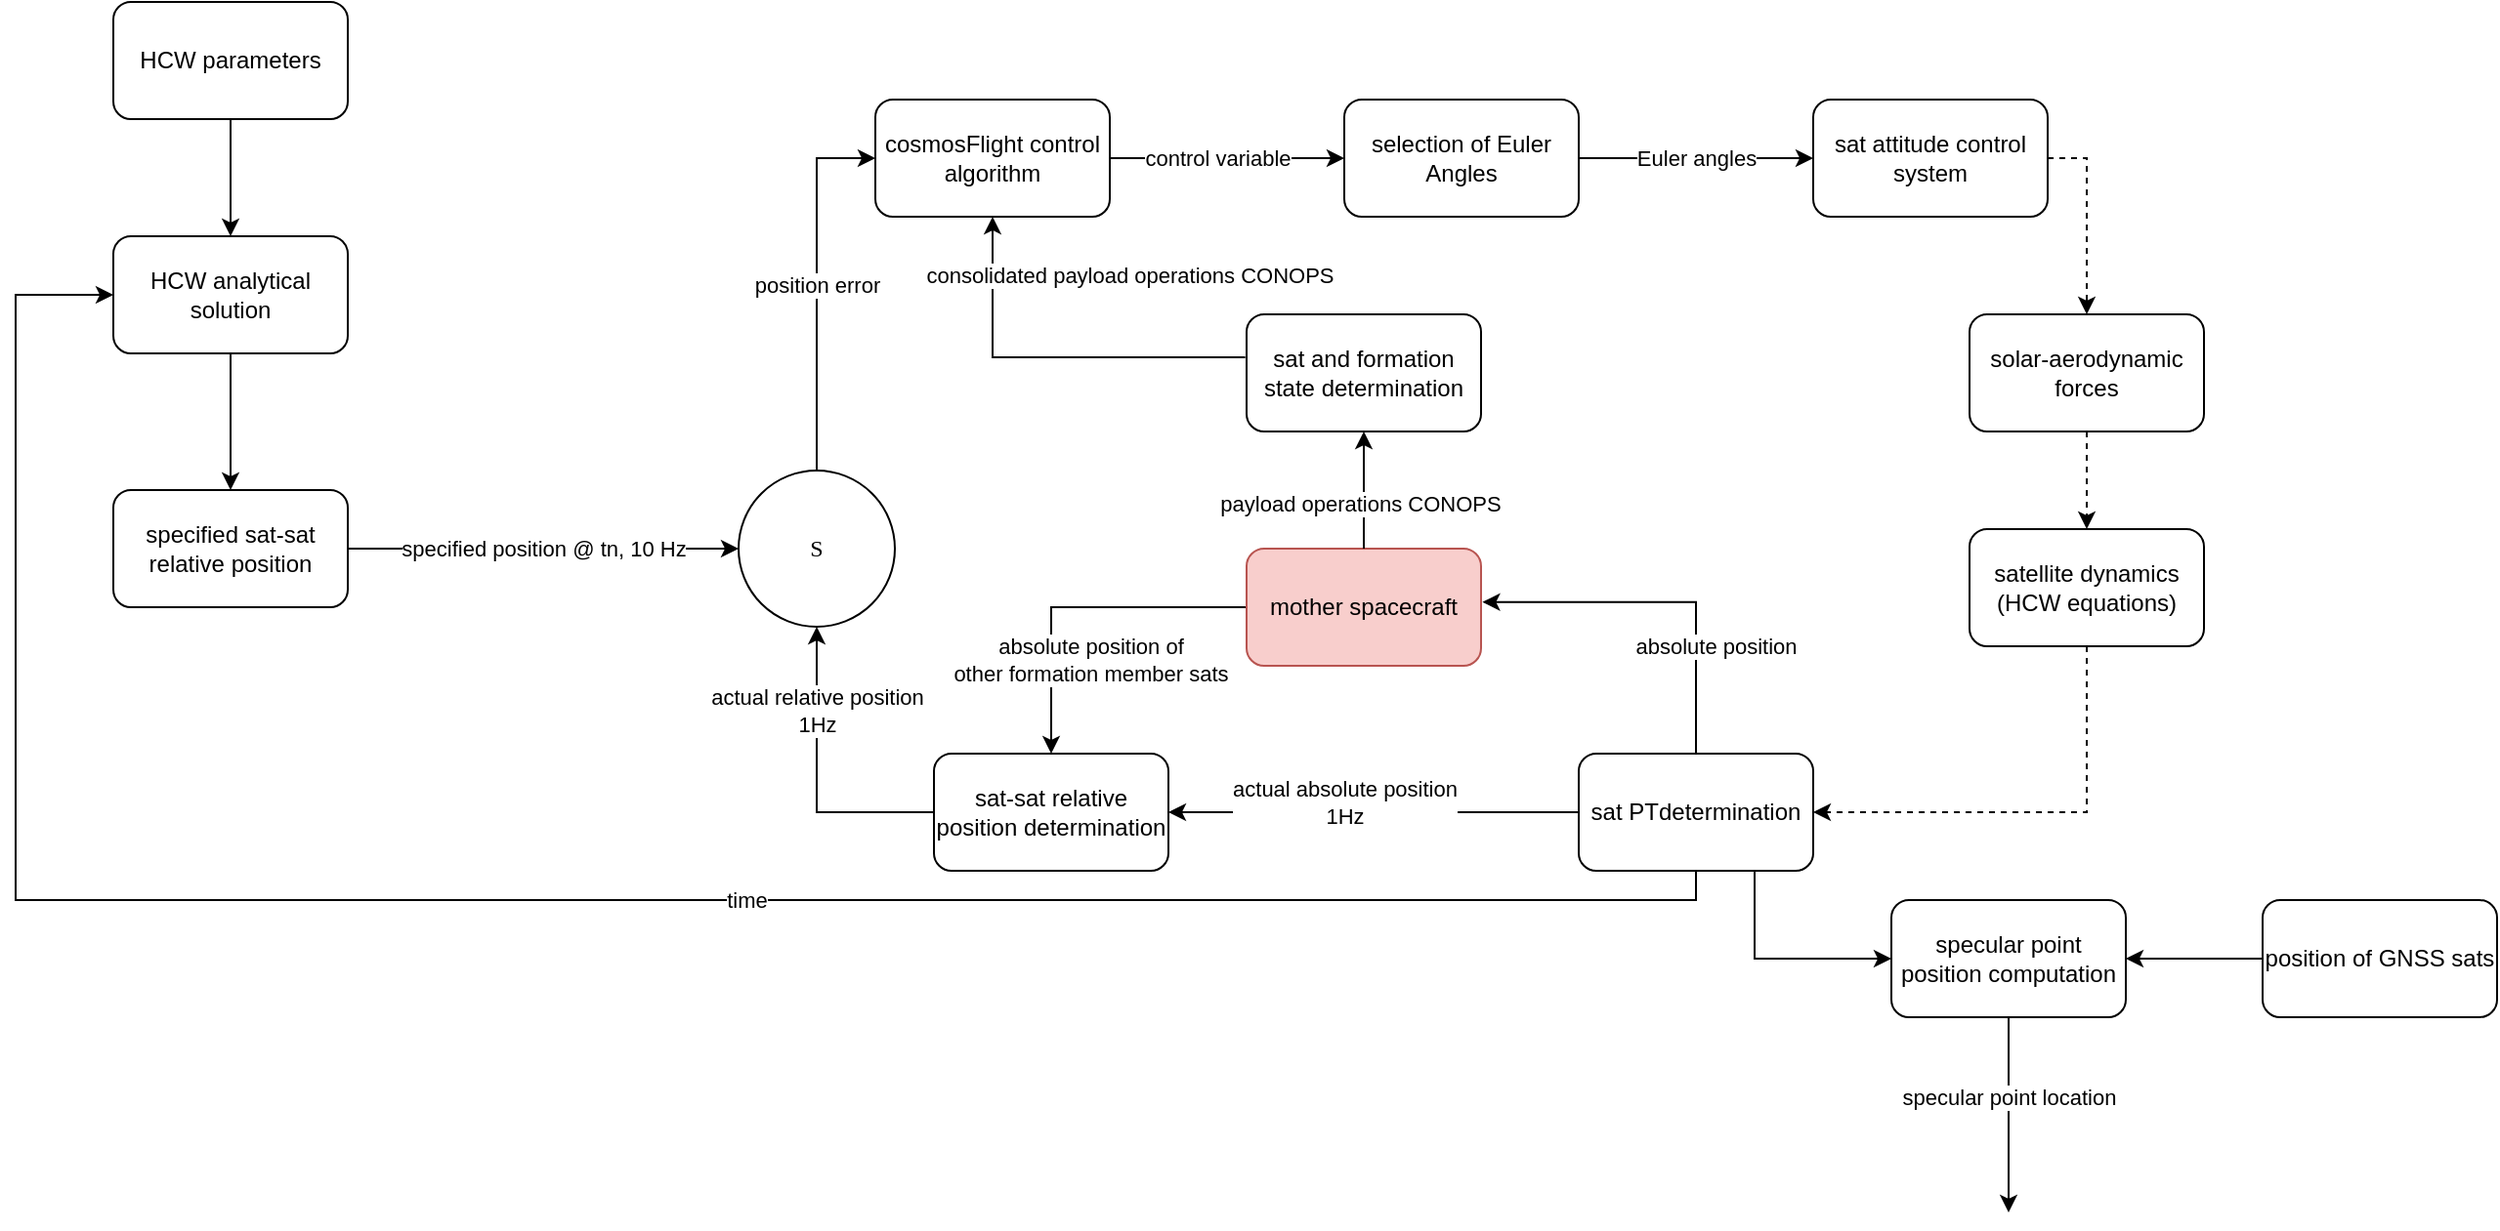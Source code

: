 <mxfile version="20.7.4" type="github">
  <diagram id="Xfj5n7e3JJY6A1mSw3fe" name="Page-1">
    <mxGraphModel dx="2778" dy="1014" grid="1" gridSize="10" guides="1" tooltips="1" connect="1" arrows="1" fold="1" page="1" pageScale="1" pageWidth="827" pageHeight="1169" math="0" shadow="0">
      <root>
        <mxCell id="0" />
        <mxCell id="1" parent="0" />
        <mxCell id="DxF82iQ1Xe6bMLV_p6Q5-1" value="&lt;font face=&quot;greekC&quot;&gt;S&lt;/font&gt;" style="ellipse;whiteSpace=wrap;html=1;aspect=fixed;" parent="1" vertex="1">
          <mxGeometry x="210" y="440" width="80" height="80" as="geometry" />
        </mxCell>
        <mxCell id="DxF82iQ1Xe6bMLV_p6Q5-9" value="actual relative position&lt;br&gt;1Hz" style="edgeStyle=orthogonalEdgeStyle;rounded=0;orthogonalLoop=1;jettySize=auto;html=1;exitX=0;exitY=0.5;exitDx=0;exitDy=0;entryX=0.5;entryY=1;entryDx=0;entryDy=0;startArrow=none;" parent="1" source="y4cqsh2HeKVNznNm2pZd-14" target="DxF82iQ1Xe6bMLV_p6Q5-1" edge="1">
          <mxGeometry x="0.442" relative="1" as="geometry">
            <mxPoint as="offset" />
          </mxGeometry>
        </mxCell>
        <mxCell id="y4cqsh2HeKVNznNm2pZd-27" style="edgeStyle=orthogonalEdgeStyle;rounded=0;orthogonalLoop=1;jettySize=auto;html=1;entryX=0;entryY=0.5;entryDx=0;entryDy=0;exitX=0.75;exitY=1;exitDx=0;exitDy=0;" parent="1" source="DxF82iQ1Xe6bMLV_p6Q5-5" target="y4cqsh2HeKVNznNm2pZd-24" edge="1">
          <mxGeometry relative="1" as="geometry">
            <mxPoint x="870" y="660" as="sourcePoint" />
          </mxGeometry>
        </mxCell>
        <mxCell id="DxF82iQ1Xe6bMLV_p6Q5-5" value="sat PTdetermination" style="rounded=1;whiteSpace=wrap;html=1;" parent="1" vertex="1">
          <mxGeometry x="640" y="585" width="120" height="60" as="geometry" />
        </mxCell>
        <mxCell id="DxF82iQ1Xe6bMLV_p6Q5-11" value="cosmosFlight control algorithm" style="rounded=1;whiteSpace=wrap;html=1;" parent="1" vertex="1">
          <mxGeometry x="280" y="250" width="120" height="60" as="geometry" />
        </mxCell>
        <mxCell id="DxF82iQ1Xe6bMLV_p6Q5-12" value="position error" style="edgeStyle=orthogonalEdgeStyle;rounded=0;orthogonalLoop=1;jettySize=auto;html=1;exitX=0.5;exitY=0;exitDx=0;exitDy=0;entryX=0;entryY=0.5;entryDx=0;entryDy=0;" parent="1" source="DxF82iQ1Xe6bMLV_p6Q5-1" target="DxF82iQ1Xe6bMLV_p6Q5-11" edge="1">
          <mxGeometry relative="1" as="geometry">
            <mxPoint x="420" y="510" as="sourcePoint" />
            <mxPoint x="260" y="430" as="targetPoint" />
          </mxGeometry>
        </mxCell>
        <mxCell id="DxF82iQ1Xe6bMLV_p6Q5-14" value="sat attitude control system" style="rounded=1;whiteSpace=wrap;html=1;" parent="1" vertex="1">
          <mxGeometry x="760" y="250" width="120" height="60" as="geometry" />
        </mxCell>
        <mxCell id="DxF82iQ1Xe6bMLV_p6Q5-16" value="Euler angles" style="edgeStyle=orthogonalEdgeStyle;rounded=0;orthogonalLoop=1;jettySize=auto;html=1;exitX=1;exitY=0.5;exitDx=0;exitDy=0;entryX=0;entryY=0.5;entryDx=0;entryDy=0;" parent="1" source="y4cqsh2HeKVNznNm2pZd-3" target="DxF82iQ1Xe6bMLV_p6Q5-14" edge="1">
          <mxGeometry relative="1" as="geometry">
            <mxPoint x="260" y="350" as="sourcePoint" />
            <mxPoint x="420" y="290" as="targetPoint" />
            <mxPoint as="offset" />
          </mxGeometry>
        </mxCell>
        <mxCell id="DxF82iQ1Xe6bMLV_p6Q5-18" value="specified position @ tn, 10 Hz" style="edgeStyle=orthogonalEdgeStyle;rounded=0;orthogonalLoop=1;jettySize=auto;html=1;entryX=0;entryY=0.5;entryDx=0;entryDy=0;exitX=1;exitY=0.5;exitDx=0;exitDy=0;" parent="1" source="y4cqsh2HeKVNznNm2pZd-16" target="DxF82iQ1Xe6bMLV_p6Q5-1" edge="1">
          <mxGeometry relative="1" as="geometry">
            <mxPoint x="40" y="420" as="sourcePoint" />
            <mxPoint y="290" as="targetPoint" />
          </mxGeometry>
        </mxCell>
        <mxCell id="y4cqsh2HeKVNznNm2pZd-1" value="satellite dynamics (HCW equations)" style="rounded=1;whiteSpace=wrap;html=1;" parent="1" vertex="1">
          <mxGeometry x="840" y="470" width="120" height="60" as="geometry" />
        </mxCell>
        <mxCell id="y4cqsh2HeKVNznNm2pZd-2" value="" style="edgeStyle=orthogonalEdgeStyle;rounded=0;orthogonalLoop=1;jettySize=auto;html=1;exitX=0.5;exitY=1;exitDx=0;exitDy=0;entryX=0.5;entryY=0;entryDx=0;entryDy=0;dashed=1;startArrow=none;" parent="1" source="y4cqsh2HeKVNznNm2pZd-7" target="y4cqsh2HeKVNznNm2pZd-1" edge="1">
          <mxGeometry x="0.429" relative="1" as="geometry">
            <mxPoint x="900" y="460.0" as="sourcePoint" />
            <mxPoint x="710" y="440" as="targetPoint" />
            <mxPoint as="offset" />
          </mxGeometry>
        </mxCell>
        <mxCell id="y4cqsh2HeKVNznNm2pZd-3" value="selection of Euler Angles" style="rounded=1;whiteSpace=wrap;html=1;" parent="1" vertex="1">
          <mxGeometry x="520" y="250" width="120" height="60" as="geometry" />
        </mxCell>
        <mxCell id="y4cqsh2HeKVNznNm2pZd-4" value="control variable" style="edgeStyle=orthogonalEdgeStyle;rounded=0;orthogonalLoop=1;jettySize=auto;html=1;exitX=1;exitY=0.5;exitDx=0;exitDy=0;entryX=0;entryY=0.5;entryDx=0;entryDy=0;" parent="1" source="DxF82iQ1Xe6bMLV_p6Q5-11" target="y4cqsh2HeKVNznNm2pZd-3" edge="1">
          <mxGeometry x="-0.091" relative="1" as="geometry">
            <mxPoint x="260" y="350" as="sourcePoint" />
            <mxPoint x="350" y="290" as="targetPoint" />
            <mxPoint as="offset" />
          </mxGeometry>
        </mxCell>
        <mxCell id="y4cqsh2HeKVNznNm2pZd-5" value="" style="edgeStyle=orthogonalEdgeStyle;rounded=0;orthogonalLoop=1;jettySize=auto;html=1;exitX=0.5;exitY=1;exitDx=0;exitDy=0;entryX=1;entryY=0.5;entryDx=0;entryDy=0;dashed=1;" parent="1" source="y4cqsh2HeKVNznNm2pZd-1" target="DxF82iQ1Xe6bMLV_p6Q5-5" edge="1">
          <mxGeometry relative="1" as="geometry">
            <mxPoint x="340" y="640" as="sourcePoint" />
            <mxPoint x="260" y="490" as="targetPoint" />
          </mxGeometry>
        </mxCell>
        <mxCell id="y4cqsh2HeKVNznNm2pZd-7" value="solar-aerodynamic forces" style="rounded=1;whiteSpace=wrap;html=1;" parent="1" vertex="1">
          <mxGeometry x="840" y="360" width="120" height="60" as="geometry" />
        </mxCell>
        <mxCell id="y4cqsh2HeKVNznNm2pZd-9" value="" style="edgeStyle=orthogonalEdgeStyle;rounded=0;orthogonalLoop=1;jettySize=auto;html=1;exitX=1;exitY=0.5;exitDx=0;exitDy=0;dashed=1;startArrow=none;" parent="1" source="DxF82iQ1Xe6bMLV_p6Q5-14" target="y4cqsh2HeKVNznNm2pZd-7" edge="1">
          <mxGeometry x="0.429" relative="1" as="geometry">
            <mxPoint x="910" y="410" as="sourcePoint" />
            <mxPoint x="910" y="450" as="targetPoint" />
            <mxPoint as="offset" />
          </mxGeometry>
        </mxCell>
        <mxCell id="y4cqsh2HeKVNznNm2pZd-10" value="HCW analytical solution" style="rounded=1;whiteSpace=wrap;html=1;" parent="1" vertex="1">
          <mxGeometry x="-110" y="320" width="120" height="60" as="geometry" />
        </mxCell>
        <mxCell id="y4cqsh2HeKVNznNm2pZd-11" value="HCW parameters" style="rounded=1;whiteSpace=wrap;html=1;" parent="1" vertex="1">
          <mxGeometry x="-110" y="200" width="120" height="60" as="geometry" />
        </mxCell>
        <mxCell id="y4cqsh2HeKVNznNm2pZd-12" value="" style="edgeStyle=orthogonalEdgeStyle;rounded=0;orthogonalLoop=1;jettySize=auto;html=1;exitX=0.5;exitY=1;exitDx=0;exitDy=0;entryX=0.5;entryY=0;entryDx=0;entryDy=0;" parent="1" source="y4cqsh2HeKVNznNm2pZd-11" target="y4cqsh2HeKVNznNm2pZd-10" edge="1">
          <mxGeometry relative="1" as="geometry">
            <mxPoint x="450" y="580" as="sourcePoint" />
            <mxPoint x="180" y="480" as="targetPoint" />
          </mxGeometry>
        </mxCell>
        <mxCell id="y4cqsh2HeKVNznNm2pZd-14" value="sat-sat relative position determination" style="rounded=1;whiteSpace=wrap;html=1;" parent="1" vertex="1">
          <mxGeometry x="310" y="585" width="120" height="60" as="geometry" />
        </mxCell>
        <mxCell id="y4cqsh2HeKVNznNm2pZd-16" value="specified sat-sat relative position" style="rounded=1;whiteSpace=wrap;html=1;" parent="1" vertex="1">
          <mxGeometry x="-110" y="450" width="120" height="60" as="geometry" />
        </mxCell>
        <mxCell id="y4cqsh2HeKVNznNm2pZd-17" value="" style="edgeStyle=orthogonalEdgeStyle;rounded=0;orthogonalLoop=1;jettySize=auto;html=1;exitX=0.5;exitY=1;exitDx=0;exitDy=0;entryX=0.5;entryY=0;entryDx=0;entryDy=0;" parent="1" source="y4cqsh2HeKVNznNm2pZd-10" target="y4cqsh2HeKVNznNm2pZd-16" edge="1">
          <mxGeometry relative="1" as="geometry">
            <mxPoint x="-40" y="260" as="sourcePoint" />
            <mxPoint x="-40" y="310" as="targetPoint" />
          </mxGeometry>
        </mxCell>
        <mxCell id="y4cqsh2HeKVNznNm2pZd-20" value="actual absolute position&lt;br&gt;1Hz" style="edgeStyle=orthogonalEdgeStyle;rounded=0;orthogonalLoop=1;jettySize=auto;html=1;exitX=0;exitY=0.5;exitDx=0;exitDy=0;entryX=1;entryY=0.5;entryDx=0;entryDy=0;startArrow=none;" parent="1" source="DxF82iQ1Xe6bMLV_p6Q5-5" target="y4cqsh2HeKVNznNm2pZd-14" edge="1">
          <mxGeometry x="0.143" y="-5" relative="1" as="geometry">
            <mxPoint x="480" y="630" as="sourcePoint" />
            <mxPoint x="260" y="530" as="targetPoint" />
            <mxPoint as="offset" />
          </mxGeometry>
        </mxCell>
        <mxCell id="y4cqsh2HeKVNznNm2pZd-21" value="absolute position of&lt;br&gt;other formation member sats" style="edgeStyle=orthogonalEdgeStyle;rounded=0;orthogonalLoop=1;jettySize=auto;html=1;entryX=0.5;entryY=0;entryDx=0;entryDy=0;startArrow=none;exitX=0;exitY=0.5;exitDx=0;exitDy=0;" parent="1" source="y4cqsh2HeKVNznNm2pZd-31" target="y4cqsh2HeKVNznNm2pZd-14" edge="1">
          <mxGeometry x="0.45" y="20" relative="1" as="geometry">
            <mxPoint x="460" y="510" as="sourcePoint" />
            <mxPoint x="270" y="540" as="targetPoint" />
            <mxPoint as="offset" />
          </mxGeometry>
        </mxCell>
        <mxCell id="y4cqsh2HeKVNznNm2pZd-24" value="specular point position computation" style="rounded=1;whiteSpace=wrap;html=1;" parent="1" vertex="1">
          <mxGeometry x="800" y="660" width="120" height="60" as="geometry" />
        </mxCell>
        <mxCell id="y4cqsh2HeKVNznNm2pZd-26" style="edgeStyle=orthogonalEdgeStyle;rounded=0;orthogonalLoop=1;jettySize=auto;html=1;entryX=1;entryY=0.5;entryDx=0;entryDy=0;" parent="1" source="y4cqsh2HeKVNznNm2pZd-25" target="y4cqsh2HeKVNznNm2pZd-24" edge="1">
          <mxGeometry relative="1" as="geometry" />
        </mxCell>
        <mxCell id="y4cqsh2HeKVNznNm2pZd-25" value="position of GNSS sats" style="rounded=1;whiteSpace=wrap;html=1;" parent="1" vertex="1">
          <mxGeometry x="990" y="660" width="120" height="60" as="geometry" />
        </mxCell>
        <mxCell id="y4cqsh2HeKVNznNm2pZd-29" value="specular point location" style="edgeStyle=orthogonalEdgeStyle;rounded=0;orthogonalLoop=1;jettySize=auto;html=1;exitX=0.5;exitY=1;exitDx=0;exitDy=0;startArrow=none;" parent="1" source="y4cqsh2HeKVNznNm2pZd-24" edge="1">
          <mxGeometry x="-0.188" relative="1" as="geometry">
            <mxPoint x="870" y="850" as="sourcePoint" />
            <mxPoint x="860" y="820" as="targetPoint" />
            <mxPoint as="offset" />
          </mxGeometry>
        </mxCell>
        <mxCell id="y4cqsh2HeKVNznNm2pZd-30" value="time" style="edgeStyle=orthogonalEdgeStyle;rounded=0;orthogonalLoop=1;jettySize=auto;html=1;startArrow=none;entryX=0;entryY=0.5;entryDx=0;entryDy=0;" parent="1" source="DxF82iQ1Xe6bMLV_p6Q5-5" target="y4cqsh2HeKVNznNm2pZd-10" edge="1">
          <mxGeometry x="-0.188" relative="1" as="geometry">
            <mxPoint x="770" y="570" as="sourcePoint" />
            <mxPoint x="-300" y="320" as="targetPoint" />
            <mxPoint as="offset" />
            <Array as="points">
              <mxPoint x="700" y="660" />
              <mxPoint x="-160" y="660" />
              <mxPoint x="-160" y="350" />
            </Array>
          </mxGeometry>
        </mxCell>
        <mxCell id="y4cqsh2HeKVNznNm2pZd-31" value="mother spacecraft" style="rounded=1;whiteSpace=wrap;html=1;fillColor=#f8cecc;strokeColor=#b85450;" parent="1" vertex="1">
          <mxGeometry x="470" y="480" width="120" height="60" as="geometry" />
        </mxCell>
        <mxCell id="y4cqsh2HeKVNznNm2pZd-33" value="absolute position" style="edgeStyle=orthogonalEdgeStyle;rounded=0;orthogonalLoop=1;jettySize=auto;html=1;exitX=0.5;exitY=0;exitDx=0;exitDy=0;startArrow=none;entryX=1.006;entryY=0.456;entryDx=0;entryDy=0;entryPerimeter=0;" parent="1" source="DxF82iQ1Xe6bMLV_p6Q5-5" target="y4cqsh2HeKVNznNm2pZd-31" edge="1">
          <mxGeometry x="-0.411" y="-10" relative="1" as="geometry">
            <mxPoint x="980" y="680" as="sourcePoint" />
            <mxPoint x="760" y="760" as="targetPoint" />
            <mxPoint as="offset" />
          </mxGeometry>
        </mxCell>
        <mxCell id="h0956imqwXbQfuDrspQU-1" value="consolidated payload operations CONOPS" style="edgeStyle=orthogonalEdgeStyle;rounded=0;orthogonalLoop=1;jettySize=auto;html=1;entryX=0.5;entryY=1;entryDx=0;entryDy=0;startArrow=none;exitX=-0.006;exitY=0.367;exitDx=0;exitDy=0;exitPerimeter=0;" edge="1" parent="1" source="h0956imqwXbQfuDrspQU-2" target="DxF82iQ1Xe6bMLV_p6Q5-11">
          <mxGeometry x="-0.411" y="-42" relative="1" as="geometry">
            <mxPoint x="480" y="405" as="sourcePoint" />
            <mxPoint x="380" y="535" as="targetPoint" />
            <mxPoint as="offset" />
          </mxGeometry>
        </mxCell>
        <mxCell id="h0956imqwXbQfuDrspQU-2" value="sat and formation state determination" style="rounded=1;whiteSpace=wrap;html=1;" vertex="1" parent="1">
          <mxGeometry x="470" y="360" width="120" height="60" as="geometry" />
        </mxCell>
        <mxCell id="h0956imqwXbQfuDrspQU-4" value="" style="edgeStyle=orthogonalEdgeStyle;rounded=0;orthogonalLoop=1;jettySize=auto;html=1;entryX=0.5;entryY=1;entryDx=0;entryDy=0;startArrow=none;exitX=0.5;exitY=0;exitDx=0;exitDy=0;" edge="1" parent="1" source="y4cqsh2HeKVNznNm2pZd-31" target="h0956imqwXbQfuDrspQU-2">
          <mxGeometry x="0.729" y="-10" relative="1" as="geometry">
            <mxPoint x="479.28" y="432.02" as="sourcePoint" />
            <mxPoint x="531.68" y="452.1" as="targetPoint" />
            <mxPoint as="offset" />
          </mxGeometry>
        </mxCell>
        <mxCell id="h0956imqwXbQfuDrspQU-5" value="payload operations CONOPS" style="edgeLabel;html=1;align=center;verticalAlign=middle;resizable=0;points=[];" vertex="1" connectable="0" parent="h0956imqwXbQfuDrspQU-4">
          <mxGeometry x="-0.259" relative="1" as="geometry">
            <mxPoint x="-2" y="-1" as="offset" />
          </mxGeometry>
        </mxCell>
      </root>
    </mxGraphModel>
  </diagram>
</mxfile>
